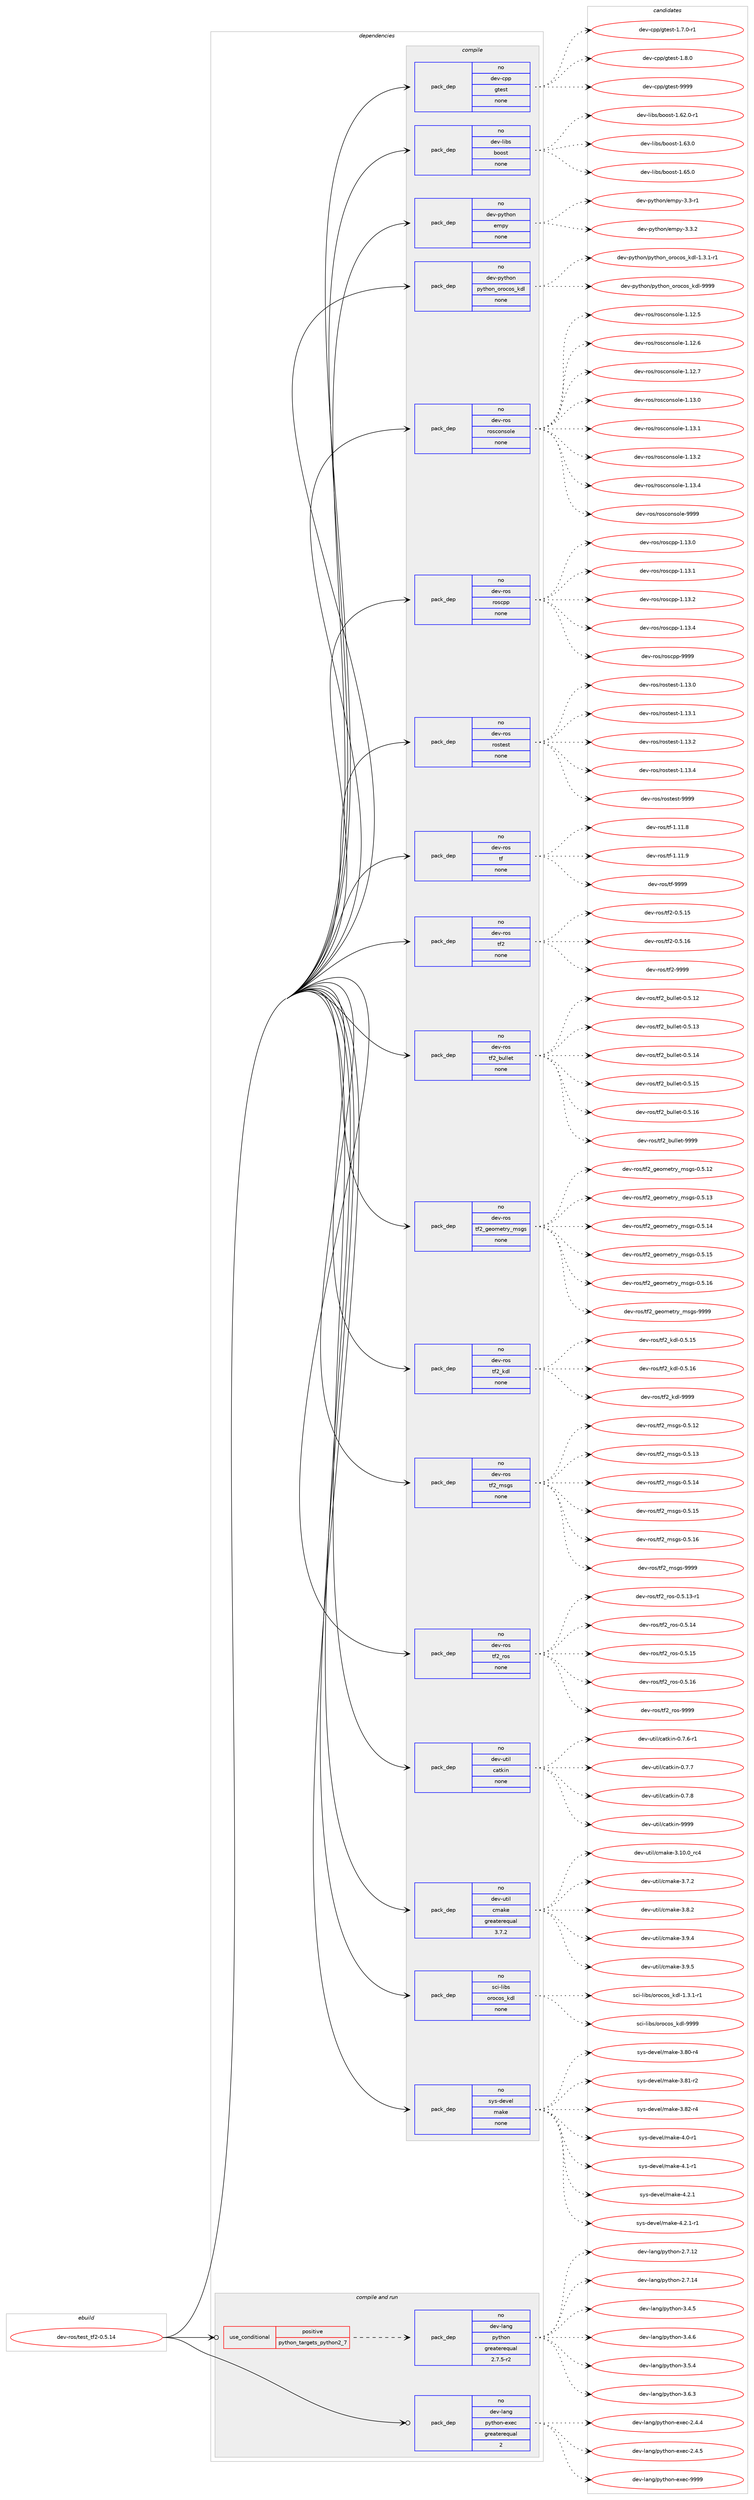 digraph prolog {

# *************
# Graph options
# *************

newrank=true;
concentrate=true;
compound=true;
graph [rankdir=LR,fontname=Helvetica,fontsize=10,ranksep=1.5];#, ranksep=2.5, nodesep=0.2];
edge  [arrowhead=vee];
node  [fontname=Helvetica,fontsize=10];

# **********
# The ebuild
# **********

subgraph cluster_leftcol {
color=gray;
rank=same;
label=<<i>ebuild</i>>;
id [label="dev-ros/test_tf2-0.5.14", color=red, width=4, href="../dev-ros/test_tf2-0.5.14.svg"];
}

# ****************
# The dependencies
# ****************

subgraph cluster_midcol {
color=gray;
label=<<i>dependencies</i>>;
subgraph cluster_compile {
fillcolor="#eeeeee";
style=filled;
label=<<i>compile</i>>;
subgraph pack165434 {
dependency217213 [label=<<TABLE BORDER="0" CELLBORDER="1" CELLSPACING="0" CELLPADDING="4" WIDTH="220"><TR><TD ROWSPAN="6" CELLPADDING="30">pack_dep</TD></TR><TR><TD WIDTH="110">no</TD></TR><TR><TD>dev-cpp</TD></TR><TR><TD>gtest</TD></TR><TR><TD>none</TD></TR><TR><TD></TD></TR></TABLE>>, shape=none, color=blue];
}
id:e -> dependency217213:w [weight=20,style="solid",arrowhead="vee"];
subgraph pack165435 {
dependency217214 [label=<<TABLE BORDER="0" CELLBORDER="1" CELLSPACING="0" CELLPADDING="4" WIDTH="220"><TR><TD ROWSPAN="6" CELLPADDING="30">pack_dep</TD></TR><TR><TD WIDTH="110">no</TD></TR><TR><TD>dev-libs</TD></TR><TR><TD>boost</TD></TR><TR><TD>none</TD></TR><TR><TD></TD></TR></TABLE>>, shape=none, color=blue];
}
id:e -> dependency217214:w [weight=20,style="solid",arrowhead="vee"];
subgraph pack165436 {
dependency217215 [label=<<TABLE BORDER="0" CELLBORDER="1" CELLSPACING="0" CELLPADDING="4" WIDTH="220"><TR><TD ROWSPAN="6" CELLPADDING="30">pack_dep</TD></TR><TR><TD WIDTH="110">no</TD></TR><TR><TD>dev-python</TD></TR><TR><TD>empy</TD></TR><TR><TD>none</TD></TR><TR><TD></TD></TR></TABLE>>, shape=none, color=blue];
}
id:e -> dependency217215:w [weight=20,style="solid",arrowhead="vee"];
subgraph pack165437 {
dependency217216 [label=<<TABLE BORDER="0" CELLBORDER="1" CELLSPACING="0" CELLPADDING="4" WIDTH="220"><TR><TD ROWSPAN="6" CELLPADDING="30">pack_dep</TD></TR><TR><TD WIDTH="110">no</TD></TR><TR><TD>dev-python</TD></TR><TR><TD>python_orocos_kdl</TD></TR><TR><TD>none</TD></TR><TR><TD></TD></TR></TABLE>>, shape=none, color=blue];
}
id:e -> dependency217216:w [weight=20,style="solid",arrowhead="vee"];
subgraph pack165438 {
dependency217217 [label=<<TABLE BORDER="0" CELLBORDER="1" CELLSPACING="0" CELLPADDING="4" WIDTH="220"><TR><TD ROWSPAN="6" CELLPADDING="30">pack_dep</TD></TR><TR><TD WIDTH="110">no</TD></TR><TR><TD>dev-ros</TD></TR><TR><TD>rosconsole</TD></TR><TR><TD>none</TD></TR><TR><TD></TD></TR></TABLE>>, shape=none, color=blue];
}
id:e -> dependency217217:w [weight=20,style="solid",arrowhead="vee"];
subgraph pack165439 {
dependency217218 [label=<<TABLE BORDER="0" CELLBORDER="1" CELLSPACING="0" CELLPADDING="4" WIDTH="220"><TR><TD ROWSPAN="6" CELLPADDING="30">pack_dep</TD></TR><TR><TD WIDTH="110">no</TD></TR><TR><TD>dev-ros</TD></TR><TR><TD>roscpp</TD></TR><TR><TD>none</TD></TR><TR><TD></TD></TR></TABLE>>, shape=none, color=blue];
}
id:e -> dependency217218:w [weight=20,style="solid",arrowhead="vee"];
subgraph pack165440 {
dependency217219 [label=<<TABLE BORDER="0" CELLBORDER="1" CELLSPACING="0" CELLPADDING="4" WIDTH="220"><TR><TD ROWSPAN="6" CELLPADDING="30">pack_dep</TD></TR><TR><TD WIDTH="110">no</TD></TR><TR><TD>dev-ros</TD></TR><TR><TD>rostest</TD></TR><TR><TD>none</TD></TR><TR><TD></TD></TR></TABLE>>, shape=none, color=blue];
}
id:e -> dependency217219:w [weight=20,style="solid",arrowhead="vee"];
subgraph pack165441 {
dependency217220 [label=<<TABLE BORDER="0" CELLBORDER="1" CELLSPACING="0" CELLPADDING="4" WIDTH="220"><TR><TD ROWSPAN="6" CELLPADDING="30">pack_dep</TD></TR><TR><TD WIDTH="110">no</TD></TR><TR><TD>dev-ros</TD></TR><TR><TD>tf</TD></TR><TR><TD>none</TD></TR><TR><TD></TD></TR></TABLE>>, shape=none, color=blue];
}
id:e -> dependency217220:w [weight=20,style="solid",arrowhead="vee"];
subgraph pack165442 {
dependency217221 [label=<<TABLE BORDER="0" CELLBORDER="1" CELLSPACING="0" CELLPADDING="4" WIDTH="220"><TR><TD ROWSPAN="6" CELLPADDING="30">pack_dep</TD></TR><TR><TD WIDTH="110">no</TD></TR><TR><TD>dev-ros</TD></TR><TR><TD>tf2</TD></TR><TR><TD>none</TD></TR><TR><TD></TD></TR></TABLE>>, shape=none, color=blue];
}
id:e -> dependency217221:w [weight=20,style="solid",arrowhead="vee"];
subgraph pack165443 {
dependency217222 [label=<<TABLE BORDER="0" CELLBORDER="1" CELLSPACING="0" CELLPADDING="4" WIDTH="220"><TR><TD ROWSPAN="6" CELLPADDING="30">pack_dep</TD></TR><TR><TD WIDTH="110">no</TD></TR><TR><TD>dev-ros</TD></TR><TR><TD>tf2_bullet</TD></TR><TR><TD>none</TD></TR><TR><TD></TD></TR></TABLE>>, shape=none, color=blue];
}
id:e -> dependency217222:w [weight=20,style="solid",arrowhead="vee"];
subgraph pack165444 {
dependency217223 [label=<<TABLE BORDER="0" CELLBORDER="1" CELLSPACING="0" CELLPADDING="4" WIDTH="220"><TR><TD ROWSPAN="6" CELLPADDING="30">pack_dep</TD></TR><TR><TD WIDTH="110">no</TD></TR><TR><TD>dev-ros</TD></TR><TR><TD>tf2_geometry_msgs</TD></TR><TR><TD>none</TD></TR><TR><TD></TD></TR></TABLE>>, shape=none, color=blue];
}
id:e -> dependency217223:w [weight=20,style="solid",arrowhead="vee"];
subgraph pack165445 {
dependency217224 [label=<<TABLE BORDER="0" CELLBORDER="1" CELLSPACING="0" CELLPADDING="4" WIDTH="220"><TR><TD ROWSPAN="6" CELLPADDING="30">pack_dep</TD></TR><TR><TD WIDTH="110">no</TD></TR><TR><TD>dev-ros</TD></TR><TR><TD>tf2_kdl</TD></TR><TR><TD>none</TD></TR><TR><TD></TD></TR></TABLE>>, shape=none, color=blue];
}
id:e -> dependency217224:w [weight=20,style="solid",arrowhead="vee"];
subgraph pack165446 {
dependency217225 [label=<<TABLE BORDER="0" CELLBORDER="1" CELLSPACING="0" CELLPADDING="4" WIDTH="220"><TR><TD ROWSPAN="6" CELLPADDING="30">pack_dep</TD></TR><TR><TD WIDTH="110">no</TD></TR><TR><TD>dev-ros</TD></TR><TR><TD>tf2_msgs</TD></TR><TR><TD>none</TD></TR><TR><TD></TD></TR></TABLE>>, shape=none, color=blue];
}
id:e -> dependency217225:w [weight=20,style="solid",arrowhead="vee"];
subgraph pack165447 {
dependency217226 [label=<<TABLE BORDER="0" CELLBORDER="1" CELLSPACING="0" CELLPADDING="4" WIDTH="220"><TR><TD ROWSPAN="6" CELLPADDING="30">pack_dep</TD></TR><TR><TD WIDTH="110">no</TD></TR><TR><TD>dev-ros</TD></TR><TR><TD>tf2_ros</TD></TR><TR><TD>none</TD></TR><TR><TD></TD></TR></TABLE>>, shape=none, color=blue];
}
id:e -> dependency217226:w [weight=20,style="solid",arrowhead="vee"];
subgraph pack165448 {
dependency217227 [label=<<TABLE BORDER="0" CELLBORDER="1" CELLSPACING="0" CELLPADDING="4" WIDTH="220"><TR><TD ROWSPAN="6" CELLPADDING="30">pack_dep</TD></TR><TR><TD WIDTH="110">no</TD></TR><TR><TD>dev-util</TD></TR><TR><TD>catkin</TD></TR><TR><TD>none</TD></TR><TR><TD></TD></TR></TABLE>>, shape=none, color=blue];
}
id:e -> dependency217227:w [weight=20,style="solid",arrowhead="vee"];
subgraph pack165449 {
dependency217228 [label=<<TABLE BORDER="0" CELLBORDER="1" CELLSPACING="0" CELLPADDING="4" WIDTH="220"><TR><TD ROWSPAN="6" CELLPADDING="30">pack_dep</TD></TR><TR><TD WIDTH="110">no</TD></TR><TR><TD>dev-util</TD></TR><TR><TD>cmake</TD></TR><TR><TD>greaterequal</TD></TR><TR><TD>3.7.2</TD></TR></TABLE>>, shape=none, color=blue];
}
id:e -> dependency217228:w [weight=20,style="solid",arrowhead="vee"];
subgraph pack165450 {
dependency217229 [label=<<TABLE BORDER="0" CELLBORDER="1" CELLSPACING="0" CELLPADDING="4" WIDTH="220"><TR><TD ROWSPAN="6" CELLPADDING="30">pack_dep</TD></TR><TR><TD WIDTH="110">no</TD></TR><TR><TD>sci-libs</TD></TR><TR><TD>orocos_kdl</TD></TR><TR><TD>none</TD></TR><TR><TD></TD></TR></TABLE>>, shape=none, color=blue];
}
id:e -> dependency217229:w [weight=20,style="solid",arrowhead="vee"];
subgraph pack165451 {
dependency217230 [label=<<TABLE BORDER="0" CELLBORDER="1" CELLSPACING="0" CELLPADDING="4" WIDTH="220"><TR><TD ROWSPAN="6" CELLPADDING="30">pack_dep</TD></TR><TR><TD WIDTH="110">no</TD></TR><TR><TD>sys-devel</TD></TR><TR><TD>make</TD></TR><TR><TD>none</TD></TR><TR><TD></TD></TR></TABLE>>, shape=none, color=blue];
}
id:e -> dependency217230:w [weight=20,style="solid",arrowhead="vee"];
}
subgraph cluster_compileandrun {
fillcolor="#eeeeee";
style=filled;
label=<<i>compile and run</i>>;
subgraph cond47789 {
dependency217231 [label=<<TABLE BORDER="0" CELLBORDER="1" CELLSPACING="0" CELLPADDING="4"><TR><TD ROWSPAN="3" CELLPADDING="10">use_conditional</TD></TR><TR><TD>positive</TD></TR><TR><TD>python_targets_python2_7</TD></TR></TABLE>>, shape=none, color=red];
subgraph pack165452 {
dependency217232 [label=<<TABLE BORDER="0" CELLBORDER="1" CELLSPACING="0" CELLPADDING="4" WIDTH="220"><TR><TD ROWSPAN="6" CELLPADDING="30">pack_dep</TD></TR><TR><TD WIDTH="110">no</TD></TR><TR><TD>dev-lang</TD></TR><TR><TD>python</TD></TR><TR><TD>greaterequal</TD></TR><TR><TD>2.7.5-r2</TD></TR></TABLE>>, shape=none, color=blue];
}
dependency217231:e -> dependency217232:w [weight=20,style="dashed",arrowhead="vee"];
}
id:e -> dependency217231:w [weight=20,style="solid",arrowhead="odotvee"];
subgraph pack165453 {
dependency217233 [label=<<TABLE BORDER="0" CELLBORDER="1" CELLSPACING="0" CELLPADDING="4" WIDTH="220"><TR><TD ROWSPAN="6" CELLPADDING="30">pack_dep</TD></TR><TR><TD WIDTH="110">no</TD></TR><TR><TD>dev-lang</TD></TR><TR><TD>python-exec</TD></TR><TR><TD>greaterequal</TD></TR><TR><TD>2</TD></TR></TABLE>>, shape=none, color=blue];
}
id:e -> dependency217233:w [weight=20,style="solid",arrowhead="odotvee"];
}
subgraph cluster_run {
fillcolor="#eeeeee";
style=filled;
label=<<i>run</i>>;
}
}

# **************
# The candidates
# **************

subgraph cluster_choices {
rank=same;
color=gray;
label=<<i>candidates</i>>;

subgraph choice165434 {
color=black;
nodesep=1;
choice1001011184599112112471031161011151164549465546484511449 [label="dev-cpp/gtest-1.7.0-r1", color=red, width=4,href="../dev-cpp/gtest-1.7.0-r1.svg"];
choice100101118459911211247103116101115116454946564648 [label="dev-cpp/gtest-1.8.0", color=red, width=4,href="../dev-cpp/gtest-1.8.0.svg"];
choice1001011184599112112471031161011151164557575757 [label="dev-cpp/gtest-9999", color=red, width=4,href="../dev-cpp/gtest-9999.svg"];
dependency217213:e -> choice1001011184599112112471031161011151164549465546484511449:w [style=dotted,weight="100"];
dependency217213:e -> choice100101118459911211247103116101115116454946564648:w [style=dotted,weight="100"];
dependency217213:e -> choice1001011184599112112471031161011151164557575757:w [style=dotted,weight="100"];
}
subgraph choice165435 {
color=black;
nodesep=1;
choice10010111845108105981154798111111115116454946545046484511449 [label="dev-libs/boost-1.62.0-r1", color=red, width=4,href="../dev-libs/boost-1.62.0-r1.svg"];
choice1001011184510810598115479811111111511645494654514648 [label="dev-libs/boost-1.63.0", color=red, width=4,href="../dev-libs/boost-1.63.0.svg"];
choice1001011184510810598115479811111111511645494654534648 [label="dev-libs/boost-1.65.0", color=red, width=4,href="../dev-libs/boost-1.65.0.svg"];
dependency217214:e -> choice10010111845108105981154798111111115116454946545046484511449:w [style=dotted,weight="100"];
dependency217214:e -> choice1001011184510810598115479811111111511645494654514648:w [style=dotted,weight="100"];
dependency217214:e -> choice1001011184510810598115479811111111511645494654534648:w [style=dotted,weight="100"];
}
subgraph choice165436 {
color=black;
nodesep=1;
choice1001011184511212111610411111047101109112121455146514511449 [label="dev-python/empy-3.3-r1", color=red, width=4,href="../dev-python/empy-3.3-r1.svg"];
choice1001011184511212111610411111047101109112121455146514650 [label="dev-python/empy-3.3.2", color=red, width=4,href="../dev-python/empy-3.3.2.svg"];
dependency217215:e -> choice1001011184511212111610411111047101109112121455146514511449:w [style=dotted,weight="100"];
dependency217215:e -> choice1001011184511212111610411111047101109112121455146514650:w [style=dotted,weight="100"];
}
subgraph choice165437 {
color=black;
nodesep=1;
choice10010111845112121116104111110471121211161041111109511111411199111115951071001084549465146494511449 [label="dev-python/python_orocos_kdl-1.3.1-r1", color=red, width=4,href="../dev-python/python_orocos_kdl-1.3.1-r1.svg"];
choice10010111845112121116104111110471121211161041111109511111411199111115951071001084557575757 [label="dev-python/python_orocos_kdl-9999", color=red, width=4,href="../dev-python/python_orocos_kdl-9999.svg"];
dependency217216:e -> choice10010111845112121116104111110471121211161041111109511111411199111115951071001084549465146494511449:w [style=dotted,weight="100"];
dependency217216:e -> choice10010111845112121116104111110471121211161041111109511111411199111115951071001084557575757:w [style=dotted,weight="100"];
}
subgraph choice165438 {
color=black;
nodesep=1;
choice10010111845114111115471141111159911111011511110810145494649504653 [label="dev-ros/rosconsole-1.12.5", color=red, width=4,href="../dev-ros/rosconsole-1.12.5.svg"];
choice10010111845114111115471141111159911111011511110810145494649504654 [label="dev-ros/rosconsole-1.12.6", color=red, width=4,href="../dev-ros/rosconsole-1.12.6.svg"];
choice10010111845114111115471141111159911111011511110810145494649504655 [label="dev-ros/rosconsole-1.12.7", color=red, width=4,href="../dev-ros/rosconsole-1.12.7.svg"];
choice10010111845114111115471141111159911111011511110810145494649514648 [label="dev-ros/rosconsole-1.13.0", color=red, width=4,href="../dev-ros/rosconsole-1.13.0.svg"];
choice10010111845114111115471141111159911111011511110810145494649514649 [label="dev-ros/rosconsole-1.13.1", color=red, width=4,href="../dev-ros/rosconsole-1.13.1.svg"];
choice10010111845114111115471141111159911111011511110810145494649514650 [label="dev-ros/rosconsole-1.13.2", color=red, width=4,href="../dev-ros/rosconsole-1.13.2.svg"];
choice10010111845114111115471141111159911111011511110810145494649514652 [label="dev-ros/rosconsole-1.13.4", color=red, width=4,href="../dev-ros/rosconsole-1.13.4.svg"];
choice1001011184511411111547114111115991111101151111081014557575757 [label="dev-ros/rosconsole-9999", color=red, width=4,href="../dev-ros/rosconsole-9999.svg"];
dependency217217:e -> choice10010111845114111115471141111159911111011511110810145494649504653:w [style=dotted,weight="100"];
dependency217217:e -> choice10010111845114111115471141111159911111011511110810145494649504654:w [style=dotted,weight="100"];
dependency217217:e -> choice10010111845114111115471141111159911111011511110810145494649504655:w [style=dotted,weight="100"];
dependency217217:e -> choice10010111845114111115471141111159911111011511110810145494649514648:w [style=dotted,weight="100"];
dependency217217:e -> choice10010111845114111115471141111159911111011511110810145494649514649:w [style=dotted,weight="100"];
dependency217217:e -> choice10010111845114111115471141111159911111011511110810145494649514650:w [style=dotted,weight="100"];
dependency217217:e -> choice10010111845114111115471141111159911111011511110810145494649514652:w [style=dotted,weight="100"];
dependency217217:e -> choice1001011184511411111547114111115991111101151111081014557575757:w [style=dotted,weight="100"];
}
subgraph choice165439 {
color=black;
nodesep=1;
choice10010111845114111115471141111159911211245494649514648 [label="dev-ros/roscpp-1.13.0", color=red, width=4,href="../dev-ros/roscpp-1.13.0.svg"];
choice10010111845114111115471141111159911211245494649514649 [label="dev-ros/roscpp-1.13.1", color=red, width=4,href="../dev-ros/roscpp-1.13.1.svg"];
choice10010111845114111115471141111159911211245494649514650 [label="dev-ros/roscpp-1.13.2", color=red, width=4,href="../dev-ros/roscpp-1.13.2.svg"];
choice10010111845114111115471141111159911211245494649514652 [label="dev-ros/roscpp-1.13.4", color=red, width=4,href="../dev-ros/roscpp-1.13.4.svg"];
choice1001011184511411111547114111115991121124557575757 [label="dev-ros/roscpp-9999", color=red, width=4,href="../dev-ros/roscpp-9999.svg"];
dependency217218:e -> choice10010111845114111115471141111159911211245494649514648:w [style=dotted,weight="100"];
dependency217218:e -> choice10010111845114111115471141111159911211245494649514649:w [style=dotted,weight="100"];
dependency217218:e -> choice10010111845114111115471141111159911211245494649514650:w [style=dotted,weight="100"];
dependency217218:e -> choice10010111845114111115471141111159911211245494649514652:w [style=dotted,weight="100"];
dependency217218:e -> choice1001011184511411111547114111115991121124557575757:w [style=dotted,weight="100"];
}
subgraph choice165440 {
color=black;
nodesep=1;
choice100101118451141111154711411111511610111511645494649514648 [label="dev-ros/rostest-1.13.0", color=red, width=4,href="../dev-ros/rostest-1.13.0.svg"];
choice100101118451141111154711411111511610111511645494649514649 [label="dev-ros/rostest-1.13.1", color=red, width=4,href="../dev-ros/rostest-1.13.1.svg"];
choice100101118451141111154711411111511610111511645494649514650 [label="dev-ros/rostest-1.13.2", color=red, width=4,href="../dev-ros/rostest-1.13.2.svg"];
choice100101118451141111154711411111511610111511645494649514652 [label="dev-ros/rostest-1.13.4", color=red, width=4,href="../dev-ros/rostest-1.13.4.svg"];
choice10010111845114111115471141111151161011151164557575757 [label="dev-ros/rostest-9999", color=red, width=4,href="../dev-ros/rostest-9999.svg"];
dependency217219:e -> choice100101118451141111154711411111511610111511645494649514648:w [style=dotted,weight="100"];
dependency217219:e -> choice100101118451141111154711411111511610111511645494649514649:w [style=dotted,weight="100"];
dependency217219:e -> choice100101118451141111154711411111511610111511645494649514650:w [style=dotted,weight="100"];
dependency217219:e -> choice100101118451141111154711411111511610111511645494649514652:w [style=dotted,weight="100"];
dependency217219:e -> choice10010111845114111115471141111151161011151164557575757:w [style=dotted,weight="100"];
}
subgraph choice165441 {
color=black;
nodesep=1;
choice100101118451141111154711610245494649494656 [label="dev-ros/tf-1.11.8", color=red, width=4,href="../dev-ros/tf-1.11.8.svg"];
choice100101118451141111154711610245494649494657 [label="dev-ros/tf-1.11.9", color=red, width=4,href="../dev-ros/tf-1.11.9.svg"];
choice10010111845114111115471161024557575757 [label="dev-ros/tf-9999", color=red, width=4,href="../dev-ros/tf-9999.svg"];
dependency217220:e -> choice100101118451141111154711610245494649494656:w [style=dotted,weight="100"];
dependency217220:e -> choice100101118451141111154711610245494649494657:w [style=dotted,weight="100"];
dependency217220:e -> choice10010111845114111115471161024557575757:w [style=dotted,weight="100"];
}
subgraph choice165442 {
color=black;
nodesep=1;
choice10010111845114111115471161025045484653464953 [label="dev-ros/tf2-0.5.15", color=red, width=4,href="../dev-ros/tf2-0.5.15.svg"];
choice10010111845114111115471161025045484653464954 [label="dev-ros/tf2-0.5.16", color=red, width=4,href="../dev-ros/tf2-0.5.16.svg"];
choice1001011184511411111547116102504557575757 [label="dev-ros/tf2-9999", color=red, width=4,href="../dev-ros/tf2-9999.svg"];
dependency217221:e -> choice10010111845114111115471161025045484653464953:w [style=dotted,weight="100"];
dependency217221:e -> choice10010111845114111115471161025045484653464954:w [style=dotted,weight="100"];
dependency217221:e -> choice1001011184511411111547116102504557575757:w [style=dotted,weight="100"];
}
subgraph choice165443 {
color=black;
nodesep=1;
choice100101118451141111154711610250959811710810810111645484653464950 [label="dev-ros/tf2_bullet-0.5.12", color=red, width=4,href="../dev-ros/tf2_bullet-0.5.12.svg"];
choice100101118451141111154711610250959811710810810111645484653464951 [label="dev-ros/tf2_bullet-0.5.13", color=red, width=4,href="../dev-ros/tf2_bullet-0.5.13.svg"];
choice100101118451141111154711610250959811710810810111645484653464952 [label="dev-ros/tf2_bullet-0.5.14", color=red, width=4,href="../dev-ros/tf2_bullet-0.5.14.svg"];
choice100101118451141111154711610250959811710810810111645484653464953 [label="dev-ros/tf2_bullet-0.5.15", color=red, width=4,href="../dev-ros/tf2_bullet-0.5.15.svg"];
choice100101118451141111154711610250959811710810810111645484653464954 [label="dev-ros/tf2_bullet-0.5.16", color=red, width=4,href="../dev-ros/tf2_bullet-0.5.16.svg"];
choice10010111845114111115471161025095981171081081011164557575757 [label="dev-ros/tf2_bullet-9999", color=red, width=4,href="../dev-ros/tf2_bullet-9999.svg"];
dependency217222:e -> choice100101118451141111154711610250959811710810810111645484653464950:w [style=dotted,weight="100"];
dependency217222:e -> choice100101118451141111154711610250959811710810810111645484653464951:w [style=dotted,weight="100"];
dependency217222:e -> choice100101118451141111154711610250959811710810810111645484653464952:w [style=dotted,weight="100"];
dependency217222:e -> choice100101118451141111154711610250959811710810810111645484653464953:w [style=dotted,weight="100"];
dependency217222:e -> choice100101118451141111154711610250959811710810810111645484653464954:w [style=dotted,weight="100"];
dependency217222:e -> choice10010111845114111115471161025095981171081081011164557575757:w [style=dotted,weight="100"];
}
subgraph choice165444 {
color=black;
nodesep=1;
choice100101118451141111154711610250951031011111091011161141219510911510311545484653464950 [label="dev-ros/tf2_geometry_msgs-0.5.12", color=red, width=4,href="../dev-ros/tf2_geometry_msgs-0.5.12.svg"];
choice100101118451141111154711610250951031011111091011161141219510911510311545484653464951 [label="dev-ros/tf2_geometry_msgs-0.5.13", color=red, width=4,href="../dev-ros/tf2_geometry_msgs-0.5.13.svg"];
choice100101118451141111154711610250951031011111091011161141219510911510311545484653464952 [label="dev-ros/tf2_geometry_msgs-0.5.14", color=red, width=4,href="../dev-ros/tf2_geometry_msgs-0.5.14.svg"];
choice100101118451141111154711610250951031011111091011161141219510911510311545484653464953 [label="dev-ros/tf2_geometry_msgs-0.5.15", color=red, width=4,href="../dev-ros/tf2_geometry_msgs-0.5.15.svg"];
choice100101118451141111154711610250951031011111091011161141219510911510311545484653464954 [label="dev-ros/tf2_geometry_msgs-0.5.16", color=red, width=4,href="../dev-ros/tf2_geometry_msgs-0.5.16.svg"];
choice10010111845114111115471161025095103101111109101116114121951091151031154557575757 [label="dev-ros/tf2_geometry_msgs-9999", color=red, width=4,href="../dev-ros/tf2_geometry_msgs-9999.svg"];
dependency217223:e -> choice100101118451141111154711610250951031011111091011161141219510911510311545484653464950:w [style=dotted,weight="100"];
dependency217223:e -> choice100101118451141111154711610250951031011111091011161141219510911510311545484653464951:w [style=dotted,weight="100"];
dependency217223:e -> choice100101118451141111154711610250951031011111091011161141219510911510311545484653464952:w [style=dotted,weight="100"];
dependency217223:e -> choice100101118451141111154711610250951031011111091011161141219510911510311545484653464953:w [style=dotted,weight="100"];
dependency217223:e -> choice100101118451141111154711610250951031011111091011161141219510911510311545484653464954:w [style=dotted,weight="100"];
dependency217223:e -> choice10010111845114111115471161025095103101111109101116114121951091151031154557575757:w [style=dotted,weight="100"];
}
subgraph choice165445 {
color=black;
nodesep=1;
choice1001011184511411111547116102509510710010845484653464953 [label="dev-ros/tf2_kdl-0.5.15", color=red, width=4,href="../dev-ros/tf2_kdl-0.5.15.svg"];
choice1001011184511411111547116102509510710010845484653464954 [label="dev-ros/tf2_kdl-0.5.16", color=red, width=4,href="../dev-ros/tf2_kdl-0.5.16.svg"];
choice100101118451141111154711610250951071001084557575757 [label="dev-ros/tf2_kdl-9999", color=red, width=4,href="../dev-ros/tf2_kdl-9999.svg"];
dependency217224:e -> choice1001011184511411111547116102509510710010845484653464953:w [style=dotted,weight="100"];
dependency217224:e -> choice1001011184511411111547116102509510710010845484653464954:w [style=dotted,weight="100"];
dependency217224:e -> choice100101118451141111154711610250951071001084557575757:w [style=dotted,weight="100"];
}
subgraph choice165446 {
color=black;
nodesep=1;
choice1001011184511411111547116102509510911510311545484653464950 [label="dev-ros/tf2_msgs-0.5.12", color=red, width=4,href="../dev-ros/tf2_msgs-0.5.12.svg"];
choice1001011184511411111547116102509510911510311545484653464951 [label="dev-ros/tf2_msgs-0.5.13", color=red, width=4,href="../dev-ros/tf2_msgs-0.5.13.svg"];
choice1001011184511411111547116102509510911510311545484653464952 [label="dev-ros/tf2_msgs-0.5.14", color=red, width=4,href="../dev-ros/tf2_msgs-0.5.14.svg"];
choice1001011184511411111547116102509510911510311545484653464953 [label="dev-ros/tf2_msgs-0.5.15", color=red, width=4,href="../dev-ros/tf2_msgs-0.5.15.svg"];
choice1001011184511411111547116102509510911510311545484653464954 [label="dev-ros/tf2_msgs-0.5.16", color=red, width=4,href="../dev-ros/tf2_msgs-0.5.16.svg"];
choice100101118451141111154711610250951091151031154557575757 [label="dev-ros/tf2_msgs-9999", color=red, width=4,href="../dev-ros/tf2_msgs-9999.svg"];
dependency217225:e -> choice1001011184511411111547116102509510911510311545484653464950:w [style=dotted,weight="100"];
dependency217225:e -> choice1001011184511411111547116102509510911510311545484653464951:w [style=dotted,weight="100"];
dependency217225:e -> choice1001011184511411111547116102509510911510311545484653464952:w [style=dotted,weight="100"];
dependency217225:e -> choice1001011184511411111547116102509510911510311545484653464953:w [style=dotted,weight="100"];
dependency217225:e -> choice1001011184511411111547116102509510911510311545484653464954:w [style=dotted,weight="100"];
dependency217225:e -> choice100101118451141111154711610250951091151031154557575757:w [style=dotted,weight="100"];
}
subgraph choice165447 {
color=black;
nodesep=1;
choice10010111845114111115471161025095114111115454846534649514511449 [label="dev-ros/tf2_ros-0.5.13-r1", color=red, width=4,href="../dev-ros/tf2_ros-0.5.13-r1.svg"];
choice1001011184511411111547116102509511411111545484653464952 [label="dev-ros/tf2_ros-0.5.14", color=red, width=4,href="../dev-ros/tf2_ros-0.5.14.svg"];
choice1001011184511411111547116102509511411111545484653464953 [label="dev-ros/tf2_ros-0.5.15", color=red, width=4,href="../dev-ros/tf2_ros-0.5.15.svg"];
choice1001011184511411111547116102509511411111545484653464954 [label="dev-ros/tf2_ros-0.5.16", color=red, width=4,href="../dev-ros/tf2_ros-0.5.16.svg"];
choice100101118451141111154711610250951141111154557575757 [label="dev-ros/tf2_ros-9999", color=red, width=4,href="../dev-ros/tf2_ros-9999.svg"];
dependency217226:e -> choice10010111845114111115471161025095114111115454846534649514511449:w [style=dotted,weight="100"];
dependency217226:e -> choice1001011184511411111547116102509511411111545484653464952:w [style=dotted,weight="100"];
dependency217226:e -> choice1001011184511411111547116102509511411111545484653464953:w [style=dotted,weight="100"];
dependency217226:e -> choice1001011184511411111547116102509511411111545484653464954:w [style=dotted,weight="100"];
dependency217226:e -> choice100101118451141111154711610250951141111154557575757:w [style=dotted,weight="100"];
}
subgraph choice165448 {
color=black;
nodesep=1;
choice100101118451171161051084799971161071051104548465546544511449 [label="dev-util/catkin-0.7.6-r1", color=red, width=4,href="../dev-util/catkin-0.7.6-r1.svg"];
choice10010111845117116105108479997116107105110454846554655 [label="dev-util/catkin-0.7.7", color=red, width=4,href="../dev-util/catkin-0.7.7.svg"];
choice10010111845117116105108479997116107105110454846554656 [label="dev-util/catkin-0.7.8", color=red, width=4,href="../dev-util/catkin-0.7.8.svg"];
choice100101118451171161051084799971161071051104557575757 [label="dev-util/catkin-9999", color=red, width=4,href="../dev-util/catkin-9999.svg"];
dependency217227:e -> choice100101118451171161051084799971161071051104548465546544511449:w [style=dotted,weight="100"];
dependency217227:e -> choice10010111845117116105108479997116107105110454846554655:w [style=dotted,weight="100"];
dependency217227:e -> choice10010111845117116105108479997116107105110454846554656:w [style=dotted,weight="100"];
dependency217227:e -> choice100101118451171161051084799971161071051104557575757:w [style=dotted,weight="100"];
}
subgraph choice165449 {
color=black;
nodesep=1;
choice1001011184511711610510847991099710710145514649484648951149952 [label="dev-util/cmake-3.10.0_rc4", color=red, width=4,href="../dev-util/cmake-3.10.0_rc4.svg"];
choice10010111845117116105108479910997107101455146554650 [label="dev-util/cmake-3.7.2", color=red, width=4,href="../dev-util/cmake-3.7.2.svg"];
choice10010111845117116105108479910997107101455146564650 [label="dev-util/cmake-3.8.2", color=red, width=4,href="../dev-util/cmake-3.8.2.svg"];
choice10010111845117116105108479910997107101455146574652 [label="dev-util/cmake-3.9.4", color=red, width=4,href="../dev-util/cmake-3.9.4.svg"];
choice10010111845117116105108479910997107101455146574653 [label="dev-util/cmake-3.9.5", color=red, width=4,href="../dev-util/cmake-3.9.5.svg"];
dependency217228:e -> choice1001011184511711610510847991099710710145514649484648951149952:w [style=dotted,weight="100"];
dependency217228:e -> choice10010111845117116105108479910997107101455146554650:w [style=dotted,weight="100"];
dependency217228:e -> choice10010111845117116105108479910997107101455146564650:w [style=dotted,weight="100"];
dependency217228:e -> choice10010111845117116105108479910997107101455146574652:w [style=dotted,weight="100"];
dependency217228:e -> choice10010111845117116105108479910997107101455146574653:w [style=dotted,weight="100"];
}
subgraph choice165450 {
color=black;
nodesep=1;
choice1159910545108105981154711111411199111115951071001084549465146494511449 [label="sci-libs/orocos_kdl-1.3.1-r1", color=red, width=4,href="../sci-libs/orocos_kdl-1.3.1-r1.svg"];
choice1159910545108105981154711111411199111115951071001084557575757 [label="sci-libs/orocos_kdl-9999", color=red, width=4,href="../sci-libs/orocos_kdl-9999.svg"];
dependency217229:e -> choice1159910545108105981154711111411199111115951071001084549465146494511449:w [style=dotted,weight="100"];
dependency217229:e -> choice1159910545108105981154711111411199111115951071001084557575757:w [style=dotted,weight="100"];
}
subgraph choice165451 {
color=black;
nodesep=1;
choice11512111545100101118101108471099710710145514656484511452 [label="sys-devel/make-3.80-r4", color=red, width=4,href="../sys-devel/make-3.80-r4.svg"];
choice11512111545100101118101108471099710710145514656494511450 [label="sys-devel/make-3.81-r2", color=red, width=4,href="../sys-devel/make-3.81-r2.svg"];
choice11512111545100101118101108471099710710145514656504511452 [label="sys-devel/make-3.82-r4", color=red, width=4,href="../sys-devel/make-3.82-r4.svg"];
choice115121115451001011181011084710997107101455246484511449 [label="sys-devel/make-4.0-r1", color=red, width=4,href="../sys-devel/make-4.0-r1.svg"];
choice115121115451001011181011084710997107101455246494511449 [label="sys-devel/make-4.1-r1", color=red, width=4,href="../sys-devel/make-4.1-r1.svg"];
choice115121115451001011181011084710997107101455246504649 [label="sys-devel/make-4.2.1", color=red, width=4,href="../sys-devel/make-4.2.1.svg"];
choice1151211154510010111810110847109971071014552465046494511449 [label="sys-devel/make-4.2.1-r1", color=red, width=4,href="../sys-devel/make-4.2.1-r1.svg"];
dependency217230:e -> choice11512111545100101118101108471099710710145514656484511452:w [style=dotted,weight="100"];
dependency217230:e -> choice11512111545100101118101108471099710710145514656494511450:w [style=dotted,weight="100"];
dependency217230:e -> choice11512111545100101118101108471099710710145514656504511452:w [style=dotted,weight="100"];
dependency217230:e -> choice115121115451001011181011084710997107101455246484511449:w [style=dotted,weight="100"];
dependency217230:e -> choice115121115451001011181011084710997107101455246494511449:w [style=dotted,weight="100"];
dependency217230:e -> choice115121115451001011181011084710997107101455246504649:w [style=dotted,weight="100"];
dependency217230:e -> choice1151211154510010111810110847109971071014552465046494511449:w [style=dotted,weight="100"];
}
subgraph choice165452 {
color=black;
nodesep=1;
choice10010111845108971101034711212111610411111045504655464950 [label="dev-lang/python-2.7.12", color=red, width=4,href="../dev-lang/python-2.7.12.svg"];
choice10010111845108971101034711212111610411111045504655464952 [label="dev-lang/python-2.7.14", color=red, width=4,href="../dev-lang/python-2.7.14.svg"];
choice100101118451089711010347112121116104111110455146524653 [label="dev-lang/python-3.4.5", color=red, width=4,href="../dev-lang/python-3.4.5.svg"];
choice100101118451089711010347112121116104111110455146524654 [label="dev-lang/python-3.4.6", color=red, width=4,href="../dev-lang/python-3.4.6.svg"];
choice100101118451089711010347112121116104111110455146534652 [label="dev-lang/python-3.5.4", color=red, width=4,href="../dev-lang/python-3.5.4.svg"];
choice100101118451089711010347112121116104111110455146544651 [label="dev-lang/python-3.6.3", color=red, width=4,href="../dev-lang/python-3.6.3.svg"];
dependency217232:e -> choice10010111845108971101034711212111610411111045504655464950:w [style=dotted,weight="100"];
dependency217232:e -> choice10010111845108971101034711212111610411111045504655464952:w [style=dotted,weight="100"];
dependency217232:e -> choice100101118451089711010347112121116104111110455146524653:w [style=dotted,weight="100"];
dependency217232:e -> choice100101118451089711010347112121116104111110455146524654:w [style=dotted,weight="100"];
dependency217232:e -> choice100101118451089711010347112121116104111110455146534652:w [style=dotted,weight="100"];
dependency217232:e -> choice100101118451089711010347112121116104111110455146544651:w [style=dotted,weight="100"];
}
subgraph choice165453 {
color=black;
nodesep=1;
choice1001011184510897110103471121211161041111104510112010199455046524652 [label="dev-lang/python-exec-2.4.4", color=red, width=4,href="../dev-lang/python-exec-2.4.4.svg"];
choice1001011184510897110103471121211161041111104510112010199455046524653 [label="dev-lang/python-exec-2.4.5", color=red, width=4,href="../dev-lang/python-exec-2.4.5.svg"];
choice10010111845108971101034711212111610411111045101120101994557575757 [label="dev-lang/python-exec-9999", color=red, width=4,href="../dev-lang/python-exec-9999.svg"];
dependency217233:e -> choice1001011184510897110103471121211161041111104510112010199455046524652:w [style=dotted,weight="100"];
dependency217233:e -> choice1001011184510897110103471121211161041111104510112010199455046524653:w [style=dotted,weight="100"];
dependency217233:e -> choice10010111845108971101034711212111610411111045101120101994557575757:w [style=dotted,weight="100"];
}
}

}
